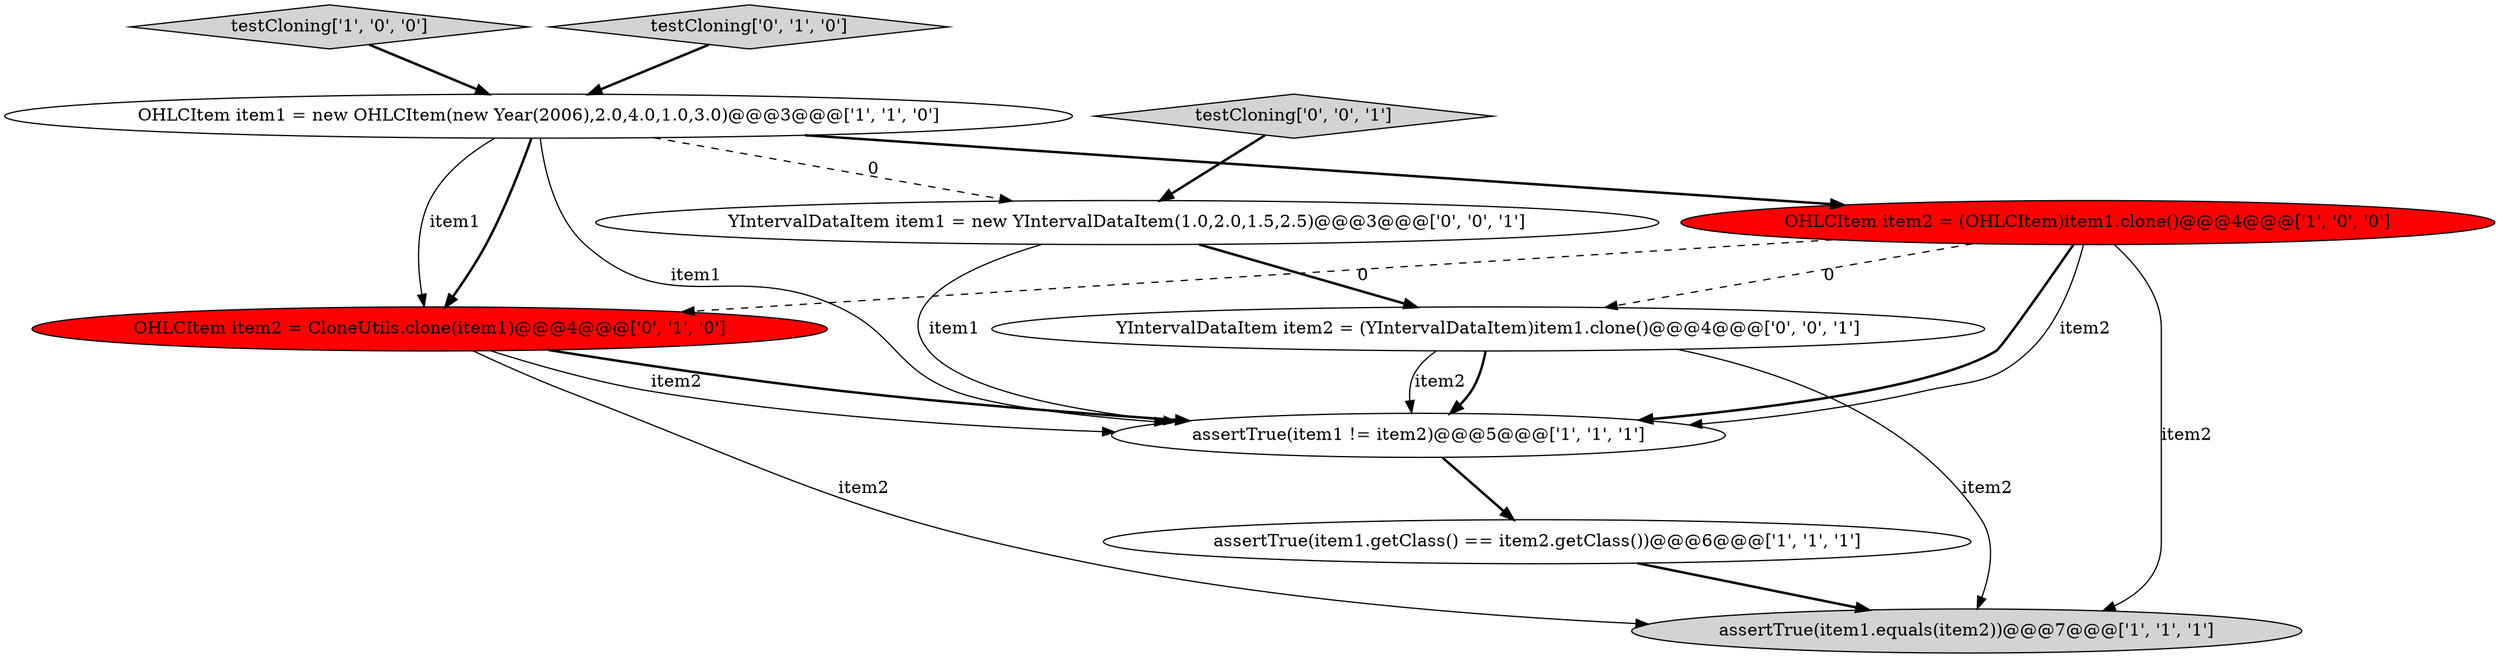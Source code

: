 digraph {
3 [style = filled, label = "assertTrue(item1 != item2)@@@5@@@['1', '1', '1']", fillcolor = white, shape = ellipse image = "AAA0AAABBB1BBB"];
0 [style = filled, label = "testCloning['1', '0', '0']", fillcolor = lightgray, shape = diamond image = "AAA0AAABBB1BBB"];
1 [style = filled, label = "assertTrue(item1.equals(item2))@@@7@@@['1', '1', '1']", fillcolor = lightgray, shape = ellipse image = "AAA0AAABBB1BBB"];
9 [style = filled, label = "YIntervalDataItem item1 = new YIntervalDataItem(1.0,2.0,1.5,2.5)@@@3@@@['0', '0', '1']", fillcolor = white, shape = ellipse image = "AAA0AAABBB3BBB"];
2 [style = filled, label = "OHLCItem item1 = new OHLCItem(new Year(2006),2.0,4.0,1.0,3.0)@@@3@@@['1', '1', '0']", fillcolor = white, shape = ellipse image = "AAA0AAABBB1BBB"];
6 [style = filled, label = "OHLCItem item2 = CloneUtils.clone(item1)@@@4@@@['0', '1', '0']", fillcolor = red, shape = ellipse image = "AAA1AAABBB2BBB"];
10 [style = filled, label = "YIntervalDataItem item2 = (YIntervalDataItem)item1.clone()@@@4@@@['0', '0', '1']", fillcolor = white, shape = ellipse image = "AAA0AAABBB3BBB"];
5 [style = filled, label = "assertTrue(item1.getClass() == item2.getClass())@@@6@@@['1', '1', '1']", fillcolor = white, shape = ellipse image = "AAA0AAABBB1BBB"];
4 [style = filled, label = "OHLCItem item2 = (OHLCItem)item1.clone()@@@4@@@['1', '0', '0']", fillcolor = red, shape = ellipse image = "AAA1AAABBB1BBB"];
7 [style = filled, label = "testCloning['0', '1', '0']", fillcolor = lightgray, shape = diamond image = "AAA0AAABBB2BBB"];
8 [style = filled, label = "testCloning['0', '0', '1']", fillcolor = lightgray, shape = diamond image = "AAA0AAABBB3BBB"];
2->3 [style = solid, label="item1"];
6->3 [style = bold, label=""];
4->3 [style = bold, label=""];
2->6 [style = bold, label=""];
0->2 [style = bold, label=""];
6->1 [style = solid, label="item2"];
6->3 [style = solid, label="item2"];
10->3 [style = bold, label=""];
9->3 [style = solid, label="item1"];
9->10 [style = bold, label=""];
4->6 [style = dashed, label="0"];
2->4 [style = bold, label=""];
10->3 [style = solid, label="item2"];
5->1 [style = bold, label=""];
3->5 [style = bold, label=""];
10->1 [style = solid, label="item2"];
2->9 [style = dashed, label="0"];
7->2 [style = bold, label=""];
2->6 [style = solid, label="item1"];
8->9 [style = bold, label=""];
4->1 [style = solid, label="item2"];
4->10 [style = dashed, label="0"];
4->3 [style = solid, label="item2"];
}
